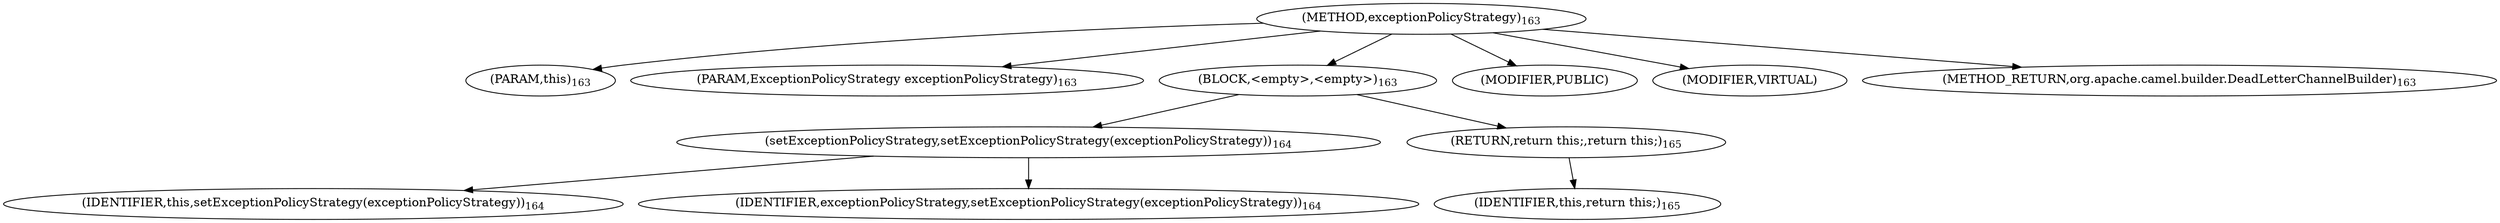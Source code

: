digraph "exceptionPolicyStrategy" {  
"407" [label = <(METHOD,exceptionPolicyStrategy)<SUB>163</SUB>> ]
"60" [label = <(PARAM,this)<SUB>163</SUB>> ]
"408" [label = <(PARAM,ExceptionPolicyStrategy exceptionPolicyStrategy)<SUB>163</SUB>> ]
"409" [label = <(BLOCK,&lt;empty&gt;,&lt;empty&gt;)<SUB>163</SUB>> ]
"410" [label = <(setExceptionPolicyStrategy,setExceptionPolicyStrategy(exceptionPolicyStrategy))<SUB>164</SUB>> ]
"59" [label = <(IDENTIFIER,this,setExceptionPolicyStrategy(exceptionPolicyStrategy))<SUB>164</SUB>> ]
"411" [label = <(IDENTIFIER,exceptionPolicyStrategy,setExceptionPolicyStrategy(exceptionPolicyStrategy))<SUB>164</SUB>> ]
"412" [label = <(RETURN,return this;,return this;)<SUB>165</SUB>> ]
"61" [label = <(IDENTIFIER,this,return this;)<SUB>165</SUB>> ]
"413" [label = <(MODIFIER,PUBLIC)> ]
"414" [label = <(MODIFIER,VIRTUAL)> ]
"415" [label = <(METHOD_RETURN,org.apache.camel.builder.DeadLetterChannelBuilder)<SUB>163</SUB>> ]
  "407" -> "60" 
  "407" -> "408" 
  "407" -> "409" 
  "407" -> "413" 
  "407" -> "414" 
  "407" -> "415" 
  "409" -> "410" 
  "409" -> "412" 
  "410" -> "59" 
  "410" -> "411" 
  "412" -> "61" 
}
